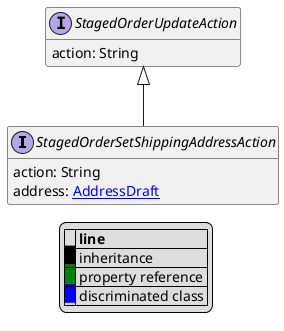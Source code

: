 @startuml

hide empty fields
hide empty methods
legend
|= |= line |
|<back:black>   </back>| inheritance |
|<back:green>   </back>| property reference |
|<back:blue>   </back>| discriminated class |
endlegend
interface StagedOrderSetShippingAddressAction [[StagedOrderSetShippingAddressAction.svg]] extends StagedOrderUpdateAction {
    action: String
    address: [[AddressDraft.svg AddressDraft]]
}
interface StagedOrderUpdateAction [[StagedOrderUpdateAction.svg]]  {
    action: String
}





@enduml
